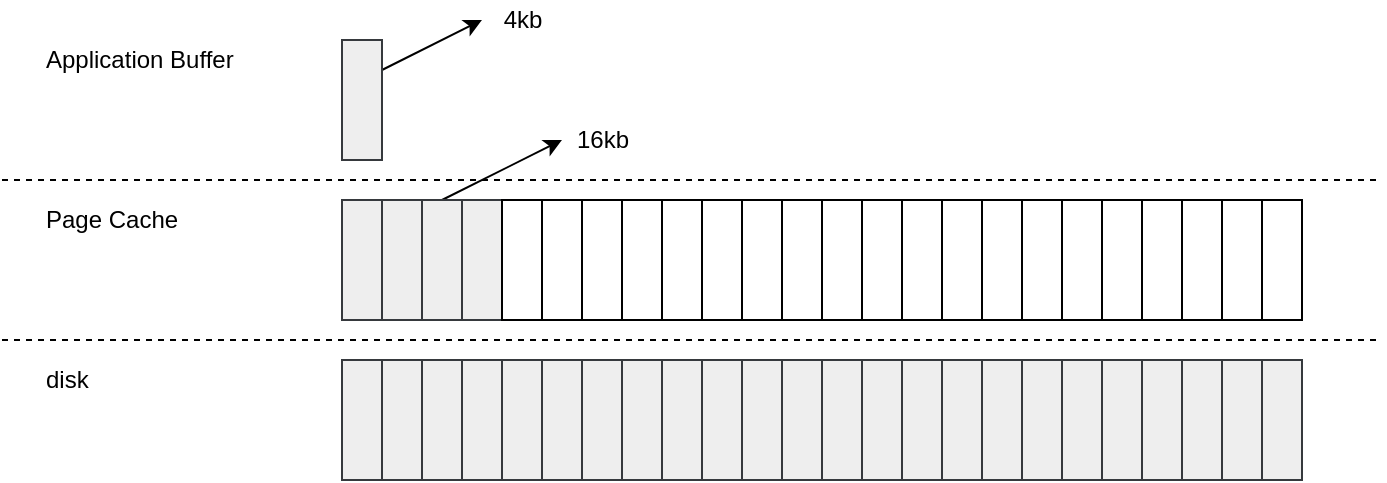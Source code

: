 <mxfile version="13.0.3" type="device"><diagram id="ToxmjQQAQ-BE5kvD2M_S" name="第 1 页"><mxGraphModel dx="946" dy="680" grid="1" gridSize="10" guides="1" tooltips="1" connect="1" arrows="1" fold="1" page="1" pageScale="1" pageWidth="850" pageHeight="800" math="0" shadow="0"><root><mxCell id="0"/><mxCell id="1" parent="0"/><mxCell id="ib9XH9MaWEQjjNotDNCA-58" style="rounded=0;orthogonalLoop=1;jettySize=auto;html=1;exitX=1;exitY=0.25;exitDx=0;exitDy=0;" edge="1" parent="1" source="ib9XH9MaWEQjjNotDNCA-1"><mxGeometry relative="1" as="geometry"><mxPoint x="350" y="170" as="targetPoint"/></mxGeometry></mxCell><mxCell id="ib9XH9MaWEQjjNotDNCA-1" value="" style="rounded=0;whiteSpace=wrap;html=1;fillColor=#eeeeee;strokeColor=#36393d;" vertex="1" parent="1"><mxGeometry x="280" y="180" width="20" height="60" as="geometry"/></mxCell><mxCell id="ib9XH9MaWEQjjNotDNCA-5" value="" style="rounded=0;whiteSpace=wrap;html=1;fillColor=#eeeeee;strokeColor=#36393d;" vertex="1" parent="1"><mxGeometry x="280" y="340" width="20" height="60" as="geometry"/></mxCell><mxCell id="ib9XH9MaWEQjjNotDNCA-6" value="" style="rounded=0;whiteSpace=wrap;html=1;fillColor=#eeeeee;strokeColor=#36393d;" vertex="1" parent="1"><mxGeometry x="320" y="340" width="20" height="60" as="geometry"/></mxCell><mxCell id="ib9XH9MaWEQjjNotDNCA-7" value="" style="rounded=0;whiteSpace=wrap;html=1;fillColor=#eeeeee;strokeColor=#36393d;" vertex="1" parent="1"><mxGeometry x="300" y="340" width="20" height="60" as="geometry"/></mxCell><mxCell id="ib9XH9MaWEQjjNotDNCA-8" value="" style="rounded=0;whiteSpace=wrap;html=1;fillColor=#eeeeee;strokeColor=#36393d;" vertex="1" parent="1"><mxGeometry x="340" y="340" width="20" height="60" as="geometry"/></mxCell><mxCell id="ib9XH9MaWEQjjNotDNCA-9" value="" style="rounded=0;whiteSpace=wrap;html=1;fillColor=#eeeeee;strokeColor=#36393d;" vertex="1" parent="1"><mxGeometry x="380" y="340" width="20" height="60" as="geometry"/></mxCell><mxCell id="ib9XH9MaWEQjjNotDNCA-10" value="" style="rounded=0;whiteSpace=wrap;html=1;fillColor=#eeeeee;strokeColor=#36393d;" vertex="1" parent="1"><mxGeometry x="360" y="340" width="20" height="60" as="geometry"/></mxCell><mxCell id="ib9XH9MaWEQjjNotDNCA-11" value="" style="rounded=0;whiteSpace=wrap;html=1;fillColor=#eeeeee;strokeColor=#36393d;" vertex="1" parent="1"><mxGeometry x="460" y="340" width="20" height="60" as="geometry"/></mxCell><mxCell id="ib9XH9MaWEQjjNotDNCA-12" value="" style="rounded=0;whiteSpace=wrap;html=1;fillColor=#eeeeee;strokeColor=#36393d;" vertex="1" parent="1"><mxGeometry x="500" y="340" width="20" height="60" as="geometry"/></mxCell><mxCell id="ib9XH9MaWEQjjNotDNCA-13" value="" style="rounded=0;whiteSpace=wrap;html=1;fillColor=#eeeeee;strokeColor=#36393d;" vertex="1" parent="1"><mxGeometry x="480" y="340" width="20" height="60" as="geometry"/></mxCell><mxCell id="ib9XH9MaWEQjjNotDNCA-14" value="" style="rounded=0;whiteSpace=wrap;html=1;fillColor=#eeeeee;strokeColor=#36393d;" vertex="1" parent="1"><mxGeometry x="400" y="340" width="20" height="60" as="geometry"/></mxCell><mxCell id="ib9XH9MaWEQjjNotDNCA-15" value="" style="rounded=0;whiteSpace=wrap;html=1;fillColor=#eeeeee;strokeColor=#36393d;" vertex="1" parent="1"><mxGeometry x="440" y="340" width="20" height="60" as="geometry"/></mxCell><mxCell id="ib9XH9MaWEQjjNotDNCA-16" value="" style="rounded=0;whiteSpace=wrap;html=1;fillColor=#eeeeee;strokeColor=#36393d;" vertex="1" parent="1"><mxGeometry x="420" y="340" width="20" height="60" as="geometry"/></mxCell><mxCell id="ib9XH9MaWEQjjNotDNCA-17" value="" style="rounded=0;whiteSpace=wrap;html=1;fillColor=#eeeeee;strokeColor=#36393d;" vertex="1" parent="1"><mxGeometry x="520" y="340" width="20" height="60" as="geometry"/></mxCell><mxCell id="ib9XH9MaWEQjjNotDNCA-18" value="" style="rounded=0;whiteSpace=wrap;html=1;fillColor=#eeeeee;strokeColor=#36393d;" vertex="1" parent="1"><mxGeometry x="560" y="340" width="20" height="60" as="geometry"/></mxCell><mxCell id="ib9XH9MaWEQjjNotDNCA-19" value="" style="rounded=0;whiteSpace=wrap;html=1;fillColor=#eeeeee;strokeColor=#36393d;" vertex="1" parent="1"><mxGeometry x="540" y="340" width="20" height="60" as="geometry"/></mxCell><mxCell id="ib9XH9MaWEQjjNotDNCA-20" value="" style="rounded=0;whiteSpace=wrap;html=1;fillColor=#eeeeee;strokeColor=#36393d;" vertex="1" parent="1"><mxGeometry x="580" y="340" width="20" height="60" as="geometry"/></mxCell><mxCell id="ib9XH9MaWEQjjNotDNCA-21" value="" style="rounded=0;whiteSpace=wrap;html=1;fillColor=#eeeeee;strokeColor=#36393d;" vertex="1" parent="1"><mxGeometry x="620" y="340" width="20" height="60" as="geometry"/></mxCell><mxCell id="ib9XH9MaWEQjjNotDNCA-22" value="" style="rounded=0;whiteSpace=wrap;html=1;fillColor=#eeeeee;strokeColor=#36393d;" vertex="1" parent="1"><mxGeometry x="600" y="340" width="20" height="60" as="geometry"/></mxCell><mxCell id="ib9XH9MaWEQjjNotDNCA-23" value="" style="rounded=0;whiteSpace=wrap;html=1;fillColor=#eeeeee;strokeColor=#36393d;" vertex="1" parent="1"><mxGeometry x="700" y="340" width="20" height="60" as="geometry"/></mxCell><mxCell id="ib9XH9MaWEQjjNotDNCA-24" value="" style="rounded=0;whiteSpace=wrap;html=1;fillColor=#eeeeee;strokeColor=#36393d;" vertex="1" parent="1"><mxGeometry x="740" y="340" width="20" height="60" as="geometry"/></mxCell><mxCell id="ib9XH9MaWEQjjNotDNCA-25" value="" style="rounded=0;whiteSpace=wrap;html=1;fillColor=#eeeeee;strokeColor=#36393d;" vertex="1" parent="1"><mxGeometry x="720" y="340" width="20" height="60" as="geometry"/></mxCell><mxCell id="ib9XH9MaWEQjjNotDNCA-26" value="" style="rounded=0;whiteSpace=wrap;html=1;fillColor=#eeeeee;strokeColor=#36393d;" vertex="1" parent="1"><mxGeometry x="640" y="340" width="20" height="60" as="geometry"/></mxCell><mxCell id="ib9XH9MaWEQjjNotDNCA-27" value="" style="rounded=0;whiteSpace=wrap;html=1;fillColor=#eeeeee;strokeColor=#36393d;" vertex="1" parent="1"><mxGeometry x="680" y="340" width="20" height="60" as="geometry"/></mxCell><mxCell id="ib9XH9MaWEQjjNotDNCA-28" value="" style="rounded=0;whiteSpace=wrap;html=1;fillColor=#eeeeee;strokeColor=#36393d;" vertex="1" parent="1"><mxGeometry x="660" y="340" width="20" height="60" as="geometry"/></mxCell><mxCell id="ib9XH9MaWEQjjNotDNCA-29" value="" style="rounded=0;whiteSpace=wrap;html=1;fillColor=#eeeeee;strokeColor=#36393d;" vertex="1" parent="1"><mxGeometry x="280" y="260" width="20" height="60" as="geometry"/></mxCell><mxCell id="ib9XH9MaWEQjjNotDNCA-60" style="edgeStyle=none;rounded=0;orthogonalLoop=1;jettySize=auto;html=1;exitX=0.5;exitY=0;exitDx=0;exitDy=0;" edge="1" parent="1" source="ib9XH9MaWEQjjNotDNCA-30"><mxGeometry relative="1" as="geometry"><mxPoint x="390" y="230" as="targetPoint"/></mxGeometry></mxCell><mxCell id="ib9XH9MaWEQjjNotDNCA-30" value="" style="rounded=0;whiteSpace=wrap;html=1;fillColor=#eeeeee;strokeColor=#36393d;" vertex="1" parent="1"><mxGeometry x="320" y="260" width="20" height="60" as="geometry"/></mxCell><mxCell id="ib9XH9MaWEQjjNotDNCA-31" value="" style="rounded=0;whiteSpace=wrap;html=1;fillColor=#eeeeee;strokeColor=#36393d;" vertex="1" parent="1"><mxGeometry x="300" y="260" width="20" height="60" as="geometry"/></mxCell><mxCell id="ib9XH9MaWEQjjNotDNCA-32" value="" style="rounded=0;whiteSpace=wrap;html=1;fillColor=#eeeeee;strokeColor=#36393d;" vertex="1" parent="1"><mxGeometry x="340" y="260" width="20" height="60" as="geometry"/></mxCell><mxCell id="ib9XH9MaWEQjjNotDNCA-33" value="" style="rounded=0;whiteSpace=wrap;html=1;" vertex="1" parent="1"><mxGeometry x="380" y="260" width="20" height="60" as="geometry"/></mxCell><mxCell id="ib9XH9MaWEQjjNotDNCA-34" value="" style="rounded=0;whiteSpace=wrap;html=1;" vertex="1" parent="1"><mxGeometry x="360" y="260" width="20" height="60" as="geometry"/></mxCell><mxCell id="ib9XH9MaWEQjjNotDNCA-35" value="" style="rounded=0;whiteSpace=wrap;html=1;" vertex="1" parent="1"><mxGeometry x="460" y="260" width="20" height="60" as="geometry"/></mxCell><mxCell id="ib9XH9MaWEQjjNotDNCA-36" value="" style="rounded=0;whiteSpace=wrap;html=1;" vertex="1" parent="1"><mxGeometry x="500" y="260" width="20" height="60" as="geometry"/></mxCell><mxCell id="ib9XH9MaWEQjjNotDNCA-37" value="" style="rounded=0;whiteSpace=wrap;html=1;" vertex="1" parent="1"><mxGeometry x="480" y="260" width="20" height="60" as="geometry"/></mxCell><mxCell id="ib9XH9MaWEQjjNotDNCA-38" value="" style="rounded=0;whiteSpace=wrap;html=1;" vertex="1" parent="1"><mxGeometry x="400" y="260" width="20" height="60" as="geometry"/></mxCell><mxCell id="ib9XH9MaWEQjjNotDNCA-39" value="" style="rounded=0;whiteSpace=wrap;html=1;" vertex="1" parent="1"><mxGeometry x="440" y="260" width="20" height="60" as="geometry"/></mxCell><mxCell id="ib9XH9MaWEQjjNotDNCA-40" value="" style="rounded=0;whiteSpace=wrap;html=1;" vertex="1" parent="1"><mxGeometry x="420" y="260" width="20" height="60" as="geometry"/></mxCell><mxCell id="ib9XH9MaWEQjjNotDNCA-41" value="" style="rounded=0;whiteSpace=wrap;html=1;" vertex="1" parent="1"><mxGeometry x="520" y="260" width="20" height="60" as="geometry"/></mxCell><mxCell id="ib9XH9MaWEQjjNotDNCA-42" value="" style="rounded=0;whiteSpace=wrap;html=1;" vertex="1" parent="1"><mxGeometry x="560" y="260" width="20" height="60" as="geometry"/></mxCell><mxCell id="ib9XH9MaWEQjjNotDNCA-43" value="" style="rounded=0;whiteSpace=wrap;html=1;" vertex="1" parent="1"><mxGeometry x="540" y="260" width="20" height="60" as="geometry"/></mxCell><mxCell id="ib9XH9MaWEQjjNotDNCA-44" value="" style="rounded=0;whiteSpace=wrap;html=1;" vertex="1" parent="1"><mxGeometry x="580" y="260" width="20" height="60" as="geometry"/></mxCell><mxCell id="ib9XH9MaWEQjjNotDNCA-45" value="" style="rounded=0;whiteSpace=wrap;html=1;" vertex="1" parent="1"><mxGeometry x="620" y="260" width="20" height="60" as="geometry"/></mxCell><mxCell id="ib9XH9MaWEQjjNotDNCA-46" value="" style="rounded=0;whiteSpace=wrap;html=1;" vertex="1" parent="1"><mxGeometry x="600" y="260" width="20" height="60" as="geometry"/></mxCell><mxCell id="ib9XH9MaWEQjjNotDNCA-47" value="" style="rounded=0;whiteSpace=wrap;html=1;" vertex="1" parent="1"><mxGeometry x="700" y="260" width="20" height="60" as="geometry"/></mxCell><mxCell id="ib9XH9MaWEQjjNotDNCA-48" value="" style="rounded=0;whiteSpace=wrap;html=1;" vertex="1" parent="1"><mxGeometry x="740" y="260" width="20" height="60" as="geometry"/></mxCell><mxCell id="ib9XH9MaWEQjjNotDNCA-49" value="" style="rounded=0;whiteSpace=wrap;html=1;" vertex="1" parent="1"><mxGeometry x="720" y="260" width="20" height="60" as="geometry"/></mxCell><mxCell id="ib9XH9MaWEQjjNotDNCA-50" value="" style="rounded=0;whiteSpace=wrap;html=1;" vertex="1" parent="1"><mxGeometry x="640" y="260" width="20" height="60" as="geometry"/></mxCell><mxCell id="ib9XH9MaWEQjjNotDNCA-51" value="" style="rounded=0;whiteSpace=wrap;html=1;" vertex="1" parent="1"><mxGeometry x="680" y="260" width="20" height="60" as="geometry"/></mxCell><mxCell id="ib9XH9MaWEQjjNotDNCA-52" value="" style="rounded=0;whiteSpace=wrap;html=1;" vertex="1" parent="1"><mxGeometry x="660" y="260" width="20" height="60" as="geometry"/></mxCell><mxCell id="ib9XH9MaWEQjjNotDNCA-53" value="Application Buffer" style="text;html=1;align=left;verticalAlign=middle;resizable=0;points=[];autosize=1;" vertex="1" parent="1"><mxGeometry x="130" y="180" width="110" height="20" as="geometry"/></mxCell><mxCell id="ib9XH9MaWEQjjNotDNCA-54" value="Page Cache" style="text;html=1;align=left;verticalAlign=middle;resizable=0;points=[];autosize=1;" vertex="1" parent="1"><mxGeometry x="130" y="260" width="80" height="20" as="geometry"/></mxCell><mxCell id="ib9XH9MaWEQjjNotDNCA-55" value="disk" style="text;html=1;align=left;verticalAlign=middle;resizable=0;points=[];autosize=1;" vertex="1" parent="1"><mxGeometry x="130" y="340" width="40" height="20" as="geometry"/></mxCell><mxCell id="ib9XH9MaWEQjjNotDNCA-56" value="" style="endArrow=none;dashed=1;html=1;" edge="1" parent="1"><mxGeometry width="50" height="50" relative="1" as="geometry"><mxPoint x="110" y="250" as="sourcePoint"/><mxPoint x="800" y="250" as="targetPoint"/></mxGeometry></mxCell><mxCell id="ib9XH9MaWEQjjNotDNCA-57" value="" style="endArrow=none;dashed=1;html=1;" edge="1" parent="1"><mxGeometry width="50" height="50" relative="1" as="geometry"><mxPoint x="110" y="330" as="sourcePoint"/><mxPoint x="800" y="330" as="targetPoint"/></mxGeometry></mxCell><mxCell id="ib9XH9MaWEQjjNotDNCA-59" value="4kb" style="text;html=1;align=center;verticalAlign=middle;resizable=0;points=[];autosize=1;" vertex="1" parent="1"><mxGeometry x="355" y="160" width="30" height="20" as="geometry"/></mxCell><mxCell id="ib9XH9MaWEQjjNotDNCA-61" value="16kb" style="text;html=1;align=center;verticalAlign=middle;resizable=0;points=[];autosize=1;" vertex="1" parent="1"><mxGeometry x="390" y="220" width="40" height="20" as="geometry"/></mxCell></root></mxGraphModel></diagram></mxfile>